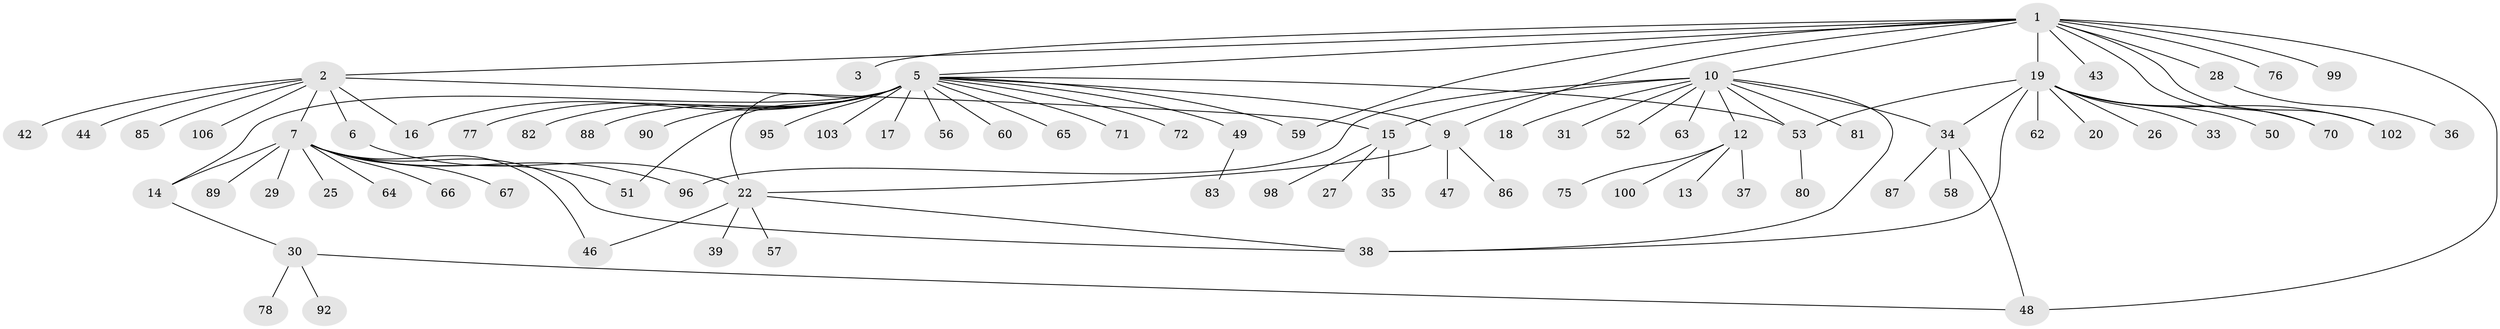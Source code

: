 // Generated by graph-tools (version 1.1) at 2025/51/02/27/25 19:51:58]
// undirected, 80 vertices, 99 edges
graph export_dot {
graph [start="1"]
  node [color=gray90,style=filled];
  1 [super="+11"];
  2 [super="+4"];
  3;
  5 [super="+40"];
  6 [super="+8"];
  7 [super="+24"];
  9 [super="+21"];
  10 [super="+41"];
  12 [super="+54"];
  13 [super="+94"];
  14 [super="+32"];
  15 [super="+55"];
  16;
  17;
  18 [super="+23"];
  19 [super="+69"];
  20 [super="+97"];
  22 [super="+79"];
  25;
  26 [super="+84"];
  27;
  28;
  29;
  30 [super="+105"];
  31 [super="+93"];
  33;
  34 [super="+45"];
  35 [super="+73"];
  36;
  37;
  38 [super="+104"];
  39;
  42;
  43;
  44;
  46;
  47;
  48;
  49 [super="+61"];
  50;
  51 [super="+74"];
  52;
  53 [super="+68"];
  56;
  57;
  58;
  59 [super="+101"];
  60;
  62 [super="+91"];
  63;
  64;
  65;
  66;
  67;
  70;
  71;
  72;
  75;
  76;
  77;
  78;
  80;
  81;
  82;
  83;
  85;
  86;
  87;
  88;
  89;
  90;
  92;
  95;
  96;
  98;
  99;
  100;
  102;
  103;
  106;
  1 -- 2 [weight=2];
  1 -- 3;
  1 -- 5;
  1 -- 9;
  1 -- 10;
  1 -- 19;
  1 -- 28;
  1 -- 48;
  1 -- 59;
  1 -- 70;
  1 -- 76;
  1 -- 99;
  1 -- 102;
  1 -- 43;
  2 -- 6;
  2 -- 7;
  2 -- 15;
  2 -- 16;
  2 -- 42;
  2 -- 85;
  2 -- 106;
  2 -- 44;
  5 -- 9;
  5 -- 17;
  5 -- 22;
  5 -- 49;
  5 -- 51;
  5 -- 53;
  5 -- 56;
  5 -- 71;
  5 -- 77;
  5 -- 88;
  5 -- 95;
  5 -- 103;
  5 -- 65;
  5 -- 72;
  5 -- 14;
  5 -- 16;
  5 -- 82;
  5 -- 90;
  5 -- 60;
  5 -- 59;
  6 -- 22;
  7 -- 14;
  7 -- 25;
  7 -- 29;
  7 -- 46;
  7 -- 51;
  7 -- 66;
  7 -- 89;
  7 -- 64;
  7 -- 96;
  7 -- 67;
  7 -- 38;
  9 -- 22;
  9 -- 86;
  9 -- 47;
  10 -- 12;
  10 -- 15;
  10 -- 18;
  10 -- 31;
  10 -- 34;
  10 -- 38;
  10 -- 52;
  10 -- 81;
  10 -- 96;
  10 -- 53;
  10 -- 63;
  12 -- 13;
  12 -- 37;
  12 -- 75;
  12 -- 100;
  14 -- 30;
  15 -- 27;
  15 -- 35;
  15 -- 98;
  19 -- 20;
  19 -- 26;
  19 -- 33;
  19 -- 50;
  19 -- 62;
  19 -- 70;
  19 -- 102;
  19 -- 38;
  19 -- 34;
  19 -- 53;
  22 -- 38;
  22 -- 39;
  22 -- 46;
  22 -- 57;
  28 -- 36;
  30 -- 78;
  30 -- 92;
  30 -- 48;
  34 -- 48;
  34 -- 58;
  34 -- 87;
  49 -- 83;
  53 -- 80;
}

